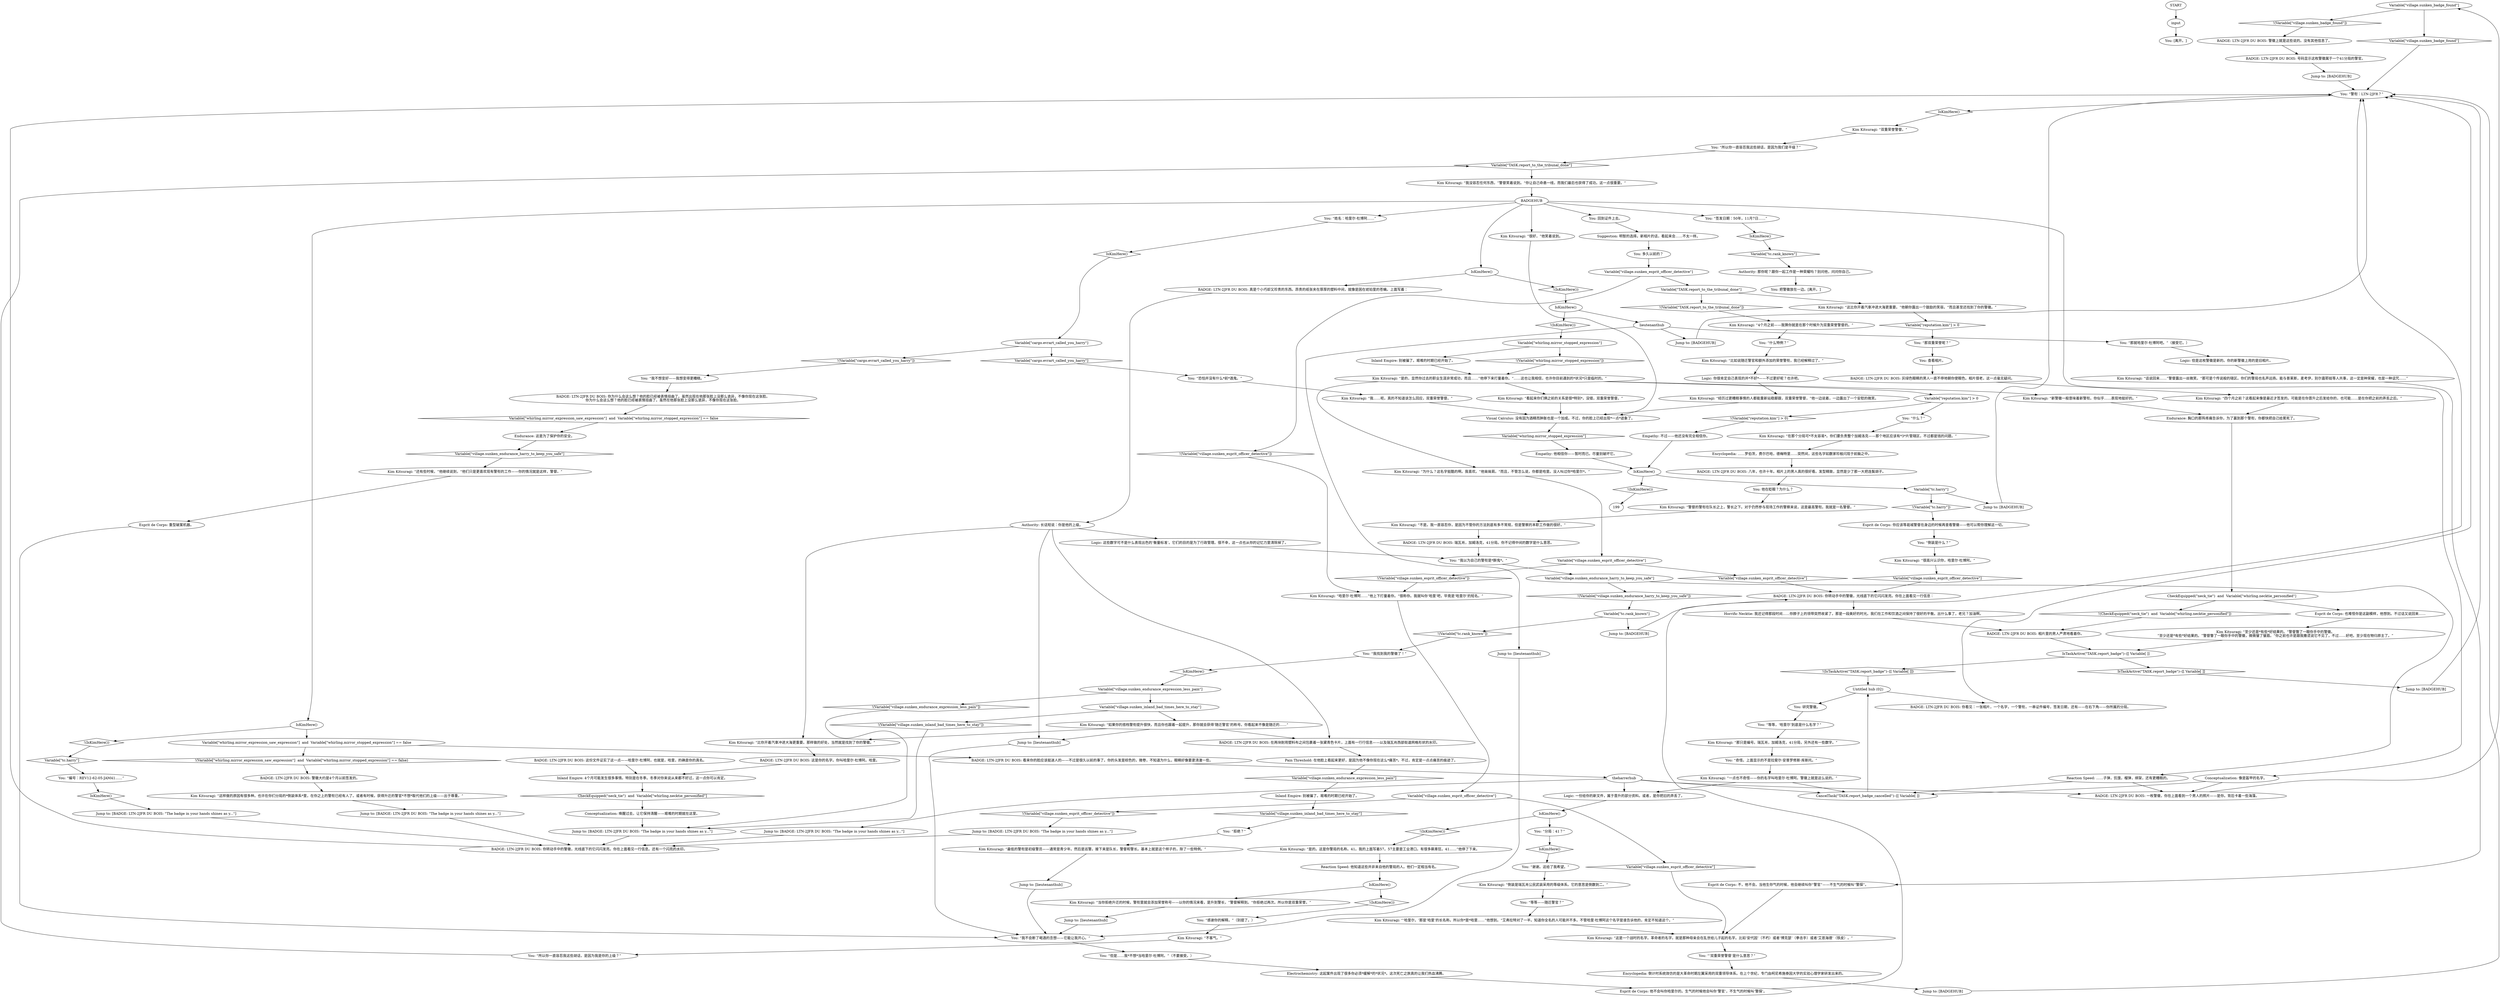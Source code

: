 # INVENTORY / BADGE
# Your lost badge.
# ==================================================
digraph G {
	  0 [label="START"];
	  1 [label="input"];
	  2 [label="Variable[\"village.sunken_badge_found\"]"];
	  3 [label="Variable[\"village.sunken_badge_found\"]", shape=diamond];
	  4 [label="!(Variable[\"village.sunken_badge_found\"])", shape=diamond];
	  5 [label="Kim Kitsuragi: “在那个分局可*不太容易*。你们要负责整个加姆洛克——那个地区应该有*3*片管辖区，不过都是钱的问题。”"];
	  6 [label="BADGE: LTN-2JFR DU BOIS: 你转动手中的警徽，光线底下的它闪闪发亮。你在上面看见一行信息："];
	  7 [label="Empathy: 不过——他还没有完全相信你。"];
	  8 [label="You: “姓名：哈里尔·杜博阿……”"];
	  9 [label="IsTaskActive(\"TASK.report_badge\")--[[ Variable[ ]]"];
	  10 [label="IsTaskActive(\"TASK.report_badge\")--[[ Variable[ ]]", shape=diamond];
	  11 [label="!(IsTaskActive(\"TASK.report_badge\")--[[ Variable[ ]])", shape=diamond];
	  12 [label="Esprit de Corps: 重型破案机器。"];
	  13 [label="Kim Kitsuragi: “不客气。”"];
	  14 [label="BADGE: LTN-2JFR DU BOIS: 灰绿色眼睛的男人一直不停地朝你使眼色。相片很老，这一点毫无疑问。"];
	  15 [label="Endurance: 胸口的那阵疼痛告诉你，为了赢到那个警衔，你都快把自己给累死了。"];
	  16 [label="You: 多久以前的？"];
	  17 [label="Jump to: [BADGE: LTN-2JFR DU BOIS: \"The badge in your hands shines as y...\"]"];
	  18 [label="Kim Kitsuragi: “比如说随迁警官和额外添加的荣誉警衔，我已经解释过了。”"];
	  19 [label="Variable[\"cargo.evrart_called_you_harry\"]"];
	  20 [label="Variable[\"cargo.evrart_called_you_harry\"]", shape=diamond];
	  21 [label="!(Variable[\"cargo.evrart_called_you_harry\"])", shape=diamond];
	  22 [label="Kim Kitsuragi: “一点也不奇怪——你的名字叫哈里尔·杜博阿。警徽上就是这么说的。”"];
	  23 [label="BADGE: LTN-2JFR DU BOIS: 你转动手中的警徽，光线底下的它闪闪发亮。你在上面看见一行信息。还有一个闪亮的水印。"];
	  24 [label="Kim Kitsuragi: “双重荣誉警督。”"];
	  25 [label="Untitled hub (02)"];
	  26 [label="You: 研究警徽。"];
	  27 [label="You: 他在眨眼？为什么？"];
	  28 [label="Inland Empire: 别被骗了。艰难的时期已经开始了。"];
	  29 [label="Variable[\"village.sunken_esprit_officer_detective\"]"];
	  30 [label="Variable[\"village.sunken_esprit_officer_detective\"]", shape=diamond];
	  31 [label="!(Variable[\"village.sunken_esprit_officer_detective\"])", shape=diamond];
	  32 [label="Variable[\"village.sunken_esprit_officer_detective\"]"];
	  33 [label="Variable[\"village.sunken_esprit_officer_detective\"]", shape=diamond];
	  34 [label="!(Variable[\"village.sunken_esprit_officer_detective\"])", shape=diamond];
	  35 [label="Kim Kitsuragi: “我没容忍任何东西，”警督笑着说到。“你让自己命悬一线，而我们最后也获得了成功。这一点很重要。”"];
	  36 [label="BADGE: LTN-2JFR DU BOIS: 这份文件证实了这一点——哈里尔·杜博阿，也就是，哈里，的确是你的真名。"];
	  37 [label="You: “编号：REV12-62-05-JAM41……”"];
	  38 [label="You: 回到证件上去。"];
	  39 [label="Jump to: [lieutenanthub]"];
	  40 [label="Visual Calculus: 没有因为酒精而肿胀也是一个加成。不过，你的脸上已经出现*一点*迹象了。"];
	  41 [label="theharrerhub"];
	  42 [label="Kim Kitsuragi: “这是一个战时的名字。革命者的名字。就是那种母亲会在乱世给儿子起的名字。比如‘安代因’（不朽）或者‘博克瑟’（拳击手）或者‘艾恩海德’（铁皮）。”"];
	  43 [label="Kim Kitsuragi: “那只是编号。瑞瓦肖，加姆洛克，41分局，另外还有一些数字。”"];
	  44 [label="Jump to: [BADGE: LTN-2JFR DU BOIS: \"The badge in your hands shines as y...\"]"];
	  45 [label="Kim Kitsuragi: “是的，显然你过去的职业生涯非常成功，而且……”他停下来打量着你。“……这也让我相信，也许你目前遇到的*状况*只是临时的。”"];
	  46 [label="Variable[\"village.sunken_endurance_harry_to_keep_you_safe\"]"];
	  47 [label="Variable[\"village.sunken_endurance_harry_to_keep_you_safe\"]", shape=diamond];
	  48 [label="!(Variable[\"village.sunken_endurance_harry_to_keep_you_safe\"])", shape=diamond];
	  49 [label="Reaction Speed: ……子弹，饥饿，榴弹，绑架，还有更糟糕的。"];
	  50 [label="Kim Kitsuragi: “还有些时候，”他继续说到，“他们只是更喜欢现有警衔的工作——你的情况就是这样，警督。”"];
	  51 [label="Jump to: [BADGE: LTN-2JFR DU BOIS: \"The badge in your hands shines as y...\"]"];
	  52 [label="Jump to: [BADGEHUB]"];
	  53 [label="You: “我以为自己的警衔是*醉鬼*。”"];
	  54 [label="You: “那就哈里尔·杜博阿吧。”（接受它。）"];
	  55 [label="CancelTask(\"TASK.report_badge_cancelled\")--[[ Variable[ ]]"];
	  56 [label="Jump to: [BADGEHUB]"];
	  57 [label="Horrific Necktie: 我还记得那段时间……你脖子上的领带突然收紧了。那是一段美好的时光。我们在工作和饮酒之间保持了很好的平衡。出什么事了，老兄？加油啊。"];
	  58 [label="Conceptualization: 唤醒过去，让它保持清醒——艰难的时期就在这里。"];
	  59 [label="You: “拒绝？”"];
	  60 [label="Jump to: [lieutenanthub]"];
	  61 [label="You: “所以你一直容忍我这些胡话，是因为我是你的上级？”"];
	  62 [label="Kim Kitsuragi: “比你开着汽車冲进大海更重要。那样做的好处，当然就是找到了你的警徽。”"];
	  63 [label="BADGEHUB"];
	  64 [label="You: “警衔：LTN-2JFR？”"];
	  65 [label="Kim Kitsuragi: “很好，”他笑着说到。"];
	  66 [label="Kim Kitsuragi: “倒装是瑞瓦肖公民武装采用的等级体系。它的意思是倒数到二。”"];
	  67 [label="Kim Kitsuragi: “很高兴认识你，哈里尔·杜博阿。”"];
	  68 [label="Logic: 但是这枚警徽是新的。你的新警徽上用的是旧相片。"];
	  69 [label="Kim Kitsuragi: “四个月之前？这看起来像是最近才签发的。可能是在你晋升之后发给你的，也可能……是在你把之前的弄丢之后。”"];
	  70 [label="You: “我找到我的警徽了！”"];
	  71 [label="BADGE: LTN-2JFR DU BOIS: 警徽上就是这些说的。没有其他信息了。"];
	  72 [label="Kim Kitsuragi: “是的。这是你警局的名称。41。我的上面写着57。57主要是工业港口。有很多飙車狂。41……”他停了下来。"];
	  73 [label="You: “谢谢。这给了我希望。”"];
	  74 [label="Kim Kitsuragi: “新警徽一般意味着新警衔。你似乎……表现地挺好的。”"];
	  75 [label="You: “什么特例？”"];
	  76 [label="Jump to: [lieutenanthub]"];
	  77 [label="IsKimHere()"];
	  78 [label="IsKimHere()", shape=diamond];
	  79 [label="!(IsKimHere())", shape=diamond];
	  80 [label="Variable[\"tc.harry\"]"];
	  81 [label="Variable[\"tc.harry\"]", shape=diamond];
	  82 [label="!(Variable[\"tc.harry\"])", shape=diamond];
	  83 [label="Jump to: [BADGEHUB]"];
	  84 [label="Inland Empire: 4个月可能发生很多事情。特别是在冬季。冬季对你来说从来都不好过，这一点你可以肯定。"];
	  85 [label="Kim Kitsuragi: “经历过更糟糕事情的人都能重新站稳脚跟，双重荣誉警督，”他一边说着，一边露出了一个安慰的微笑。"];
	  86 [label="Kim Kitsuragi: “我……呃，真的不知道该怎么回应，双重荣誉警督。”"];
	  87 [label="BADGE: LTN-2JFR DU BOIS: 你为什么会这么想？他的脸已经被表情扭曲了。虽然出现在他那张脸上没那么诡异，不像你现在这张脸。\n你为什么会这么想？他的脸已经被表情扭曲了。虽然在他那张脸上没那么诡异，不像你现在这张脸。"];
	  88 [label="Kim Kitsuragi: “警督的警衔在队长之上，警长之下。对于仍然参与现场工作的警察来说，这是最高警衔。我就是一名警督。”"];
	  89 [label="Encyclopedia: 倒计时系统效仿的是大革命时期左翼采用的双重领导体系。在上个世纪，专门由柯尼希施泰因大学的实验心理学家研发出来的。"];
	  90 [label="You: “等等——随迁警官？”"];
	  91 [label="Logic: 这些数字可不是什么表现出色的‘衡量标准’。它们的目的是为了行政管理。很不幸，这一点也从你的记忆力里清除掉了。"];
	  92 [label="You: “奇怪。上面显示的不是拉斐尔·安普罗修斯·库斯托。”"];
	  93 [label="Jump to: [BADGE: LTN-2JFR DU BOIS: \"The badge in your hands shines as y...\"]"];
	  94 [label="You: “倒装是什么？”"];
	  95 [label="Jump to: [BADGEHUB]"];
	  96 [label="Authority: 长话短说：你是他的上级。"];
	  97 [label="Logic: 你很肯定自己表现的并*不好*——不过更好呢？也许吧。"];
	  98 [label="Esprit de Corps: 他不会叫你哈里尔的。生气的时候他会叫你‘警官’，不生气的时候叫‘警探’。"];
	  99 [label="Kim Kitsuragi: “哈里尔·杜博阿……”他上下打量着你。“很称你。我就叫你‘哈里’吧，毕竟是‘哈里尔’的短名。”"];
	  100 [label="You: “我不想变好——我想变得更糟糕。”"];
	  101 [label="Kim Kitsuragi: “为什么？这名字挺酷的啊。我喜欢。”他耸耸肩。“而且，不管怎么说，你都是哈里。没人叫过你*哈里尔*。”"];
	  102 [label="Electrochemistry: 这起案件出现了很多你必须*缓解*的*状况*。这次死亡之旅真的让我们热血沸腾。"];
	  103 [label="CheckEquipped(\"neck_tie\")  and  Variable[\"whirling.necktie_personified\"]"];
	  104 [label="CheckEquipped(\"neck_tie\")  and  Variable[\"whirling.necktie_personified\"]", shape=diamond];
	  105 [label="!(CheckEquipped(\"neck_tie\")  and  Variable[\"whirling.necktie_personified\"])", shape=diamond];
	  106 [label="Esprit de Corps: 也难怪你是这副模样，他想到。不过话又说回来……"];
	  107 [label="Encyclopedia: ……罗伯茨，费尔巴哈，德梅特里……突然间，这些名字如数家珍般闪现于前脑之中。"];
	  108 [label="Esprit de Corps: 不，他不会。当他生你气的时候，他会继续叫你“警官”——不生气的时候叫“警探”。"];
	  109 [label="Jump to: [BADGE: LTN-2JFR DU BOIS: \"The badge in your hands shines as y...\"]"];
	  110 [label="You: 把警徽放在一边。[离开。]"];
	  111 [label="Conceptualization: 像是盔甲的名字。"];
	  112 [label="Variable[\"tc.rank_known\"]"];
	  113 [label="Variable[\"tc.rank_known\"]", shape=diamond];
	  114 [label="!(Variable[\"tc.rank_known\"])", shape=diamond];
	  115 [label="Jump to: [BADGEHUB]"];
	  116 [label="BADGE: LTN-2JFR DU BOIS: 相片里的男人严肃地看着你。"];
	  117 [label="You: “感谢你的解释。”（别提了。）"];
	  118 [label="BADGE: LTN-2JFR DU BOIS: 在两块耐用塑料布之间包裹着一张黛青色卡片，上面有一行行信息——以及瑞瓦肖西部街道网格形状的水印。"];
	  119 [label="You: “等等，‘哈里尔’到底是什么名字？”"];
	  120 [label="Logic: 一份给你的新文件，属于晋升的部分资料。或者，是你把旧的弄丢了。"];
	  121 [label="Kim Kitsuragi: “这样做的原因有很多种。也许在你们分局的*倒装体系*里，在你之上的警衔已经有人了。或者有时候，获得升迁的警官*不想*取代他们的上级——出于尊重。”"];
	  122 [label="Kim Kitsuragi: “最低的警衔是初级警员——通常是青少年。然后是巡警。接下来是队长，警督和警长。基本上就是这个样子的，除了一些特例。”"];
	  123 [label="Jump to: [BADGEHUB]"];
	  124 [label="IsKimHere()"];
	  125 [label="IsKimHere()", shape=diamond];
	  126 [label="!(IsKimHere())", shape=diamond];
	  127 [label="You: “分局：41？”"];
	  128 [label="IsKimHere()"];
	  129 [label="IsKimHere()", shape=diamond];
	  130 [label="!(IsKimHere())", shape=diamond];
	  131 [label="BADGE: LTN-2JFR DU BOIS: 真是个小巧却又珍贵的东西。昂贵的纸张夹在厚厚的塑料中间，就像是困在琥珀里的苍蝇。上面写着："];
	  132 [label="Suggestion: 明智的选择。新相片的话，看起来会……不太一样。"];
	  133 [label="Kim Kitsuragi: “话说回来……”警督露出一丝微笑。“那可是个传说般的辖区。你们的警局也名声远扬。能与普莱斯，麦考伊，别尔嘉耶娃等人共事，这一定是种荣耀，也是一种诅咒……”"];
	  134 [label="Kim Kitsuragi: “至少还是*有些*好结果的。”警督瞥了一眼你手中的警徽。\n“至少还是*有些*好结果的。”警督瞥了一眼你手中的警徽，微微皱了皱眉。“你之前也许是跟我撒谎说它不见了，不过……好吧。至少现在物归原主了。”"];
	  135 [label="Variable[\"village.sunken_endurance_expression_less_pain\"]"];
	  136 [label="Variable[\"village.sunken_endurance_expression_less_pain\"]", shape=diamond];
	  137 [label="!(Variable[\"village.sunken_endurance_expression_less_pain\"])", shape=diamond];
	  138 [label="Variable[\"village.sunken_inland_bad_times_here_to_stay\"]"];
	  139 [label="Variable[\"village.sunken_inland_bad_times_here_to_stay\"]", shape=diamond];
	  140 [label="!(Variable[\"village.sunken_inland_bad_times_here_to_stay\"])", shape=diamond];
	  141 [label="Kim Kitsuragi: “如果你的搭档警衔提升很快，而且你也跟着一起提升，那你就会获得‘随迁警官’的称号。你看起来不像是随迁的……”"];
	  142 [label="Kim Kitsuragi: “‘哈里尔，’那是‘哈里’的长名称。所以你*是*哈里……”他想到。“艾弗拉特对了一半。知道你全名的人可能并不多。不管哈里·杜博阿这个名字是谁告诉他的，肯定不知道这个。”"];
	  143 [label="You: “恐怕并没有什么*前*酒鬼。”"];
	  144 [label="Kim Kitsuragi: “看起来你们俩之前的关系是很*特别*，没错，双重荣誉警督。”"];
	  145 [label="You: “但是……我*不想*当哈里尔·杜博阿。”（不要接受。）"];
	  146 [label="BADGE: LTN-2JFR DU BOIS: 一枚警徽，你在上面看到一个男人的照片——是你。背后卡着一些海藻。"];
	  147 [label="You: [离开。]"];
	  148 [label="BADGE: LTN-2JFR DU BOIS: 你看见：一张相片，一个名字，一个警衔，一串证件编号，签发日期，还有——在右下角——你所属的分局。"];
	  149 [label="Pain Threshold: 在他脸上看起来更好，是因为他不像你现在这么*痛苦*。不过，肯定是一点点痛苦的痕迹了。"];
	  150 [label="Endurance: 这是为了保护你的安全。"];
	  151 [label="You: “‘双重荣誉警督’是什么意思？”"];
	  152 [label="You: “所以你一直容忍我这些胡话，是因为我们是平级？”"];
	  153 [label="Jump to: [lieutenanthub]"];
	  154 [label="BADGE: LTN-2JFR DU BOIS: 这是你的名字。你叫哈里尔·杜博阿。哈里。"];
	  155 [label="Esprit de Corps: 你应该等曷城警督在身边的时候再查看警徽——他可以帮你理解这一切。"];
	  156 [label="BADGE: LTN-2JFR DU BOIS: 号码显示这枚警徽属于一个41分局的警官。"];
	  157 [label="IsKimHere()"];
	  158 [label="IsKimHere()", shape=diamond];
	  159 [label="!(IsKimHere())", shape=diamond];
	  160 [label="lieutenanthub"];
	  161 [label="You: “我不会断了喝酒的念想——它能让我开心。”"];
	  162 [label="Variable[\"reputation.kim\"] > 0"];
	  163 [label="Variable[\"reputation.kim\"] > 0", shape=diamond];
	  164 [label="!(Variable[\"reputation.kim\"] > 0)", shape=diamond];
	  165 [label="You: “什么？”"];
	  166 [label="Reaction Speed: 他知道这些并非来自他的警局的人。他们一定相当有名。"];
	  167 [label="BADGE: LTN-2JFR DU BOIS: 八年，也许十年。相片上的男人真的很好看。发型精致，显然是少了那一大把连鬓胡子。"];
	  168 [label="Variable[\"village.sunken_esprit_officer_detective\"]"];
	  169 [label="Variable[\"village.sunken_esprit_officer_detective\"]", shape=diamond];
	  170 [label="!(Variable[\"village.sunken_esprit_officer_detective\"])", shape=diamond];
	  171 [label="Variable[\"TASK.report_to_the_tribunal_done\"]"];
	  172 [label="Variable[\"TASK.report_to_the_tribunal_done\"]", shape=diamond];
	  173 [label="!(Variable[\"TASK.report_to_the_tribunal_done\"])", shape=diamond];
	  174 [label="Kim Kitsuragi: “这比你开着汽車冲进大海更重要。”他朝你露出一个鼓励的笑容。“而且甚至还找到了你的警徽。”"];
	  175 [label="BADGE: LTN-2JFR DU BOIS: 瑞瓦肖，加姆洛克，41分局。你不记得中间的数字是什么意思。"];
	  176 [label="Variable[\"whirling.mirror_stopped_expression\"]"];
	  177 [label="Variable[\"whirling.mirror_stopped_expression\"]", shape=diamond];
	  178 [label="!(Variable[\"whirling.mirror_stopped_expression\"])", shape=diamond];
	  179 [label="Inland Empire: 别被骗了。艰难的时期已经开始了。"];
	  180 [label="Empathy: 他相信你——暂时而已。尽量别破坏它。"];
	  181 [label="You: “那双重荣誉呢？”"];
	  182 [label="Kim Kitsuragi: “不是。我一直容忍你，是因为不管你的方法到底有多不常规，但是警察的本职工作做的很好。”"];
	  183 [label="Kim Kitsuragi: “4个月之前——我猜你就是在那个时候升为双重荣誉警督的。”"];
	  184 [label="Authority: 那你呢？跟你一起工作是一种荣耀吗？别问他，问问你自己。"];
	  185 [label="IsKimHere()"];
	  186 [label="IsKimHere()", shape=diamond];
	  187 [label="!(IsKimHere())", shape=diamond];
	  188 [label="Kim Kitsuragi: “当你拒绝升迁的时候，警衔里就会添加荣誉称号——以你的情况来看，是升到警长，”警督解释到。“你拒绝过两次。所以你是双重荣誉。”"];
	  189 [label="You: 查看相片。"];
	  190 [label="You: “签发日期：50年，11月7日……”"];
	  191 [label="IsKimHere()"];
	  192 [label="IsKimHere()", shape=diamond];
	  193 [label="!(IsKimHere())", shape=diamond];
	  194 [label="Variable[\"whirling.mirror_expression_saw_expression\"]  and  Variable[\"whirling.mirror_stopped_expression\"] == false"];
	  195 [label="Variable[\"whirling.mirror_expression_saw_expression\"]  and  Variable[\"whirling.mirror_stopped_expression\"] == false", shape=diamond];
	  196 [label="!(Variable[\"whirling.mirror_expression_saw_expression\"]  and  Variable[\"whirling.mirror_stopped_expression\"] == false)", shape=diamond];
	  197 [label="BADGE: LTN-2JFR DU BOIS: 看来你的脸应该挺迷人的——不过是很久以前的事了。你的头发是棕色的，微卷，不知道为什么，眼睛好像要更清澈一些。"];
	  198 [label="BADGE: LTN-2JFR DU BOIS: 警徽大约是4个月以前签发的。"];
	  0 -> 1
	  1 -> 147
	  2 -> 3
	  2 -> 4
	  3 -> 64
	  4 -> 71
	  5 -> 107
	  6 -> 57
	  7 -> 77
	  8 -> 192
	  9 -> 10
	  9 -> 11
	  10 -> 56
	  11 -> 25
	  12 -> 161
	  13 -> 61
	  14 -> 69
	  15 -> 103
	  16 -> 168
	  17 -> 23
	  18 -> 97
	  19 -> 20
	  19 -> 21
	  20 -> 143
	  21 -> 100
	  22 -> 120
	  22 -> 55
	  23 -> 64
	  24 -> 152
	  25 -> 26
	  25 -> 148
	  26 -> 119
	  27 -> 88
	  28 -> 139
	  29 -> 30
	  29 -> 31
	  30 -> 42
	  31 -> 109
	  32 -> 33
	  32 -> 34
	  33 -> 6
	  34 -> 99
	  35 -> 63
	  36 -> 84
	  37 -> 158
	  38 -> 132
	  39 -> 161
	  40 -> 177
	  41 -> 120
	  41 -> 146
	  41 -> 93
	  41 -> 55
	  42 -> 151
	  43 -> 92
	  44 -> 23
	  45 -> 144
	  45 -> 162
	  45 -> 101
	  45 -> 74
	  46 -> 48
	  46 -> 49
	  47 -> 50
	  48 -> 112
	  49 -> 146
	  49 -> 55
	  50 -> 12
	  51 -> 23
	  52 -> 64
	  53 -> 46
	  54 -> 68
	  55 -> 25
	  56 -> 64
	  57 -> 116
	  58 -> 17
	  59 -> 122
	  60 -> 161
	  61 -> 172
	  62 -> 154
	  63 -> 128
	  63 -> 65
	  63 -> 38
	  63 -> 8
	  63 -> 111
	  63 -> 190
	  63 -> 191
	  64 -> 125
	  65 -> 40
	  66 -> 90
	  67 -> 169
	  68 -> 133
	  69 -> 15
	  70 -> 186
	  71 -> 156
	  72 -> 166
	  73 -> 66
	  74 -> 15
	  75 -> 18
	  76 -> 161
	  77 -> 80
	  77 -> 79
	  78 -> 113
	  79 -> 199
	  80 -> 82
	  80 -> 83
	  81 -> 37
	  82 -> 155
	  83 -> 64
	  84 -> 104
	  85 -> 40
	  86 -> 40
	  87 -> 195
	  88 -> 182
	  89 -> 123
	  90 -> 142
	  91 -> 53
	  92 -> 22
	  93 -> 23
	  94 -> 67
	  95 -> 64
	  96 -> 153
	  96 -> 118
	  96 -> 91
	  96 -> 62
	  97 -> 85
	  98 -> 6
	  99 -> 29
	  100 -> 87
	  101 -> 32
	  102 -> 98
	  103 -> 105
	  103 -> 106
	  104 -> 58
	  105 -> 116
	  106 -> 134
	  107 -> 167
	  108 -> 42
	  109 -> 23
	  111 -> 146
	  111 -> 55
	  112 -> 114
	  112 -> 115
	  113 -> 184
	  114 -> 70
	  115 -> 64
	  116 -> 9
	  117 -> 13
	  118 -> 149
	  119 -> 43
	  120 -> 124
	  121 -> 51
	  122 -> 76
	  123 -> 64
	  124 -> 126
	  124 -> 127
	  125 -> 24
	  126 -> 72
	  127 -> 129
	  128 -> 130
	  128 -> 131
	  129 -> 73
	  130 -> 157
	  131 -> 96
	  132 -> 16
	  133 -> 108
	  134 -> 9
	  135 -> 137
	  135 -> 138
	  136 -> 28
	  137 -> 17
	  138 -> 140
	  138 -> 141
	  139 -> 59
	  140 -> 17
	  141 -> 153
	  141 -> 118
	  141 -> 62
	  142 -> 42
	  143 -> 86
	  144 -> 40
	  145 -> 102
	  146 -> 2
	  148 -> 64
	  149 -> 136
	  150 -> 47
	  151 -> 89
	  152 -> 172
	  153 -> 161
	  154 -> 84
	  155 -> 94
	  156 -> 52
	  157 -> 160
	  157 -> 159
	  158 -> 44
	  159 -> 176
	  160 -> 39
	  160 -> 54
	  160 -> 95
	  161 -> 145
	  162 -> 164
	  162 -> 165
	  163 -> 181
	  164 -> 7
	  165 -> 5
	  166 -> 185
	  167 -> 27
	  168 -> 170
	  168 -> 171
	  169 -> 6
	  170 -> 99
	  171 -> 173
	  171 -> 174
	  172 -> 35
	  173 -> 183
	  174 -> 163
	  175 -> 53
	  176 -> 178
	  176 -> 179
	  177 -> 180
	  178 -> 45
	  179 -> 45
	  180 -> 77
	  181 -> 189
	  182 -> 175
	  183 -> 75
	  184 -> 110
	  185 -> 187
	  185 -> 188
	  186 -> 135
	  187 -> 117
	  188 -> 60
	  189 -> 14
	  190 -> 78
	  191 -> 193
	  191 -> 194
	  192 -> 19
	  193 -> 81
	  194 -> 196
	  194 -> 197
	  195 -> 150
	  196 -> 198
	  197 -> 41
	  198 -> 121
}


